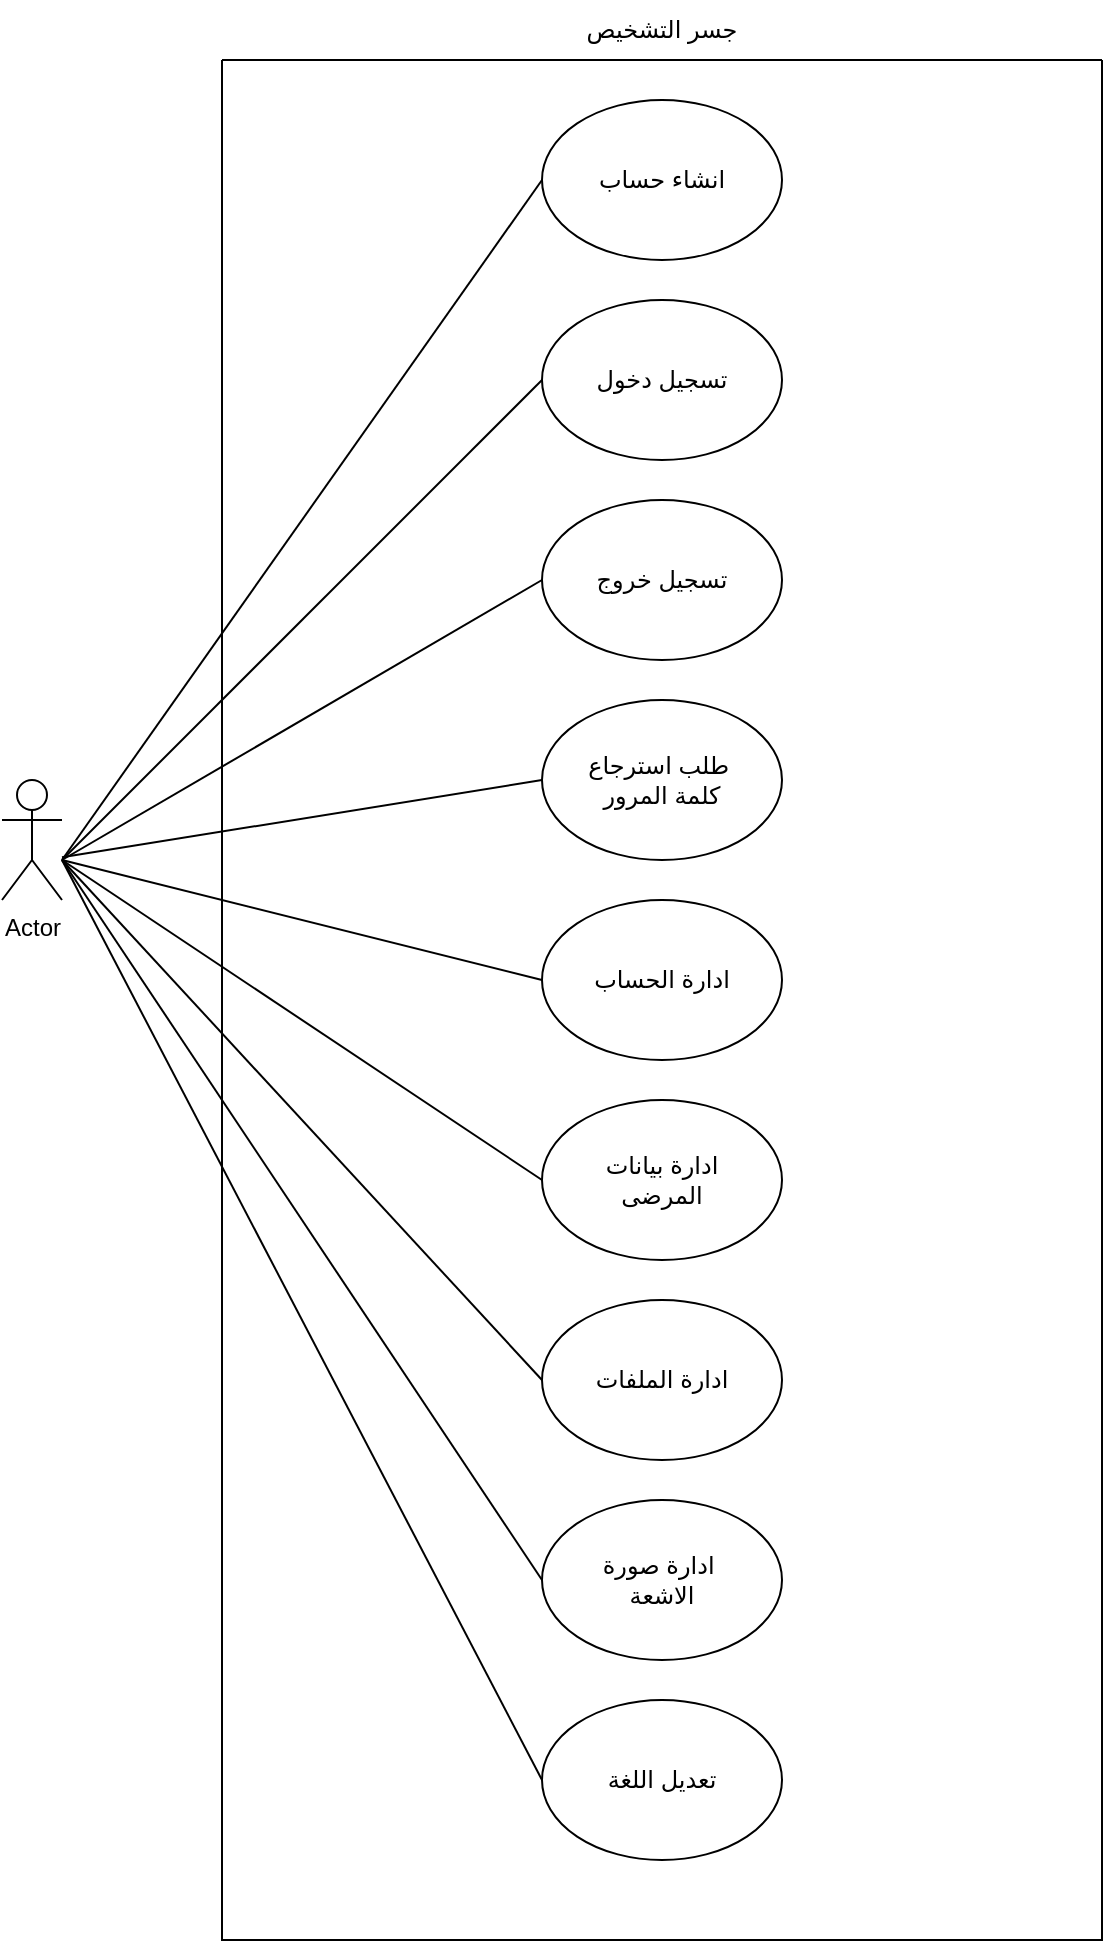 <mxfile version="26.0.4">
  <diagram name="Page-1" id="x_PjVc11yObYdUK3SrKM">
    <mxGraphModel dx="1992" dy="1046" grid="1" gridSize="10" guides="1" tooltips="1" connect="1" arrows="1" fold="1" page="1" pageScale="1" pageWidth="850" pageHeight="1100" math="0" shadow="0">
      <root>
        <mxCell id="0" />
        <mxCell id="1" parent="0" />
        <mxCell id="LSUyIRGO3ml7V9dgrDUq-1" value="Actor" style="shape=umlActor;verticalLabelPosition=bottom;verticalAlign=top;html=1;outlineConnect=0;" parent="1" vertex="1">
          <mxGeometry x="90" y="400" width="30" height="60" as="geometry" />
        </mxCell>
        <mxCell id="LSUyIRGO3ml7V9dgrDUq-2" value="" style="swimlane;startSize=0;" parent="1" vertex="1">
          <mxGeometry x="200" y="40" width="440" height="940" as="geometry" />
        </mxCell>
        <mxCell id="IDCshQqnjku1q6qR8PRN-1" value="انشاء حساب" style="ellipse;whiteSpace=wrap;html=1;" parent="LSUyIRGO3ml7V9dgrDUq-2" vertex="1">
          <mxGeometry x="160" y="20" width="120" height="80" as="geometry" />
        </mxCell>
        <mxCell id="IDCshQqnjku1q6qR8PRN-9" value="ادارة الحساب" style="ellipse;whiteSpace=wrap;html=1;" parent="LSUyIRGO3ml7V9dgrDUq-2" vertex="1">
          <mxGeometry x="160" y="420" width="120" height="80" as="geometry" />
        </mxCell>
        <mxCell id="IDCshQqnjku1q6qR8PRN-8" value="تسجيل خروج" style="ellipse;whiteSpace=wrap;html=1;" parent="LSUyIRGO3ml7V9dgrDUq-2" vertex="1">
          <mxGeometry x="160" y="220" width="120" height="80" as="geometry" />
        </mxCell>
        <mxCell id="IDCshQqnjku1q6qR8PRN-7" value="طلب استرجاع&amp;nbsp;&lt;div&gt;كلمة المرور&lt;/div&gt;" style="ellipse;whiteSpace=wrap;html=1;" parent="LSUyIRGO3ml7V9dgrDUq-2" vertex="1">
          <mxGeometry x="160" y="320" width="120" height="80" as="geometry" />
        </mxCell>
        <mxCell id="IDCshQqnjku1q6qR8PRN-6" value="ادارة بيانات&lt;div&gt;المرضى&lt;/div&gt;" style="ellipse;whiteSpace=wrap;html=1;" parent="LSUyIRGO3ml7V9dgrDUq-2" vertex="1">
          <mxGeometry x="160" y="520" width="120" height="80" as="geometry" />
        </mxCell>
        <mxCell id="IDCshQqnjku1q6qR8PRN-5" value="ادارة صورة&amp;nbsp;&lt;div&gt;الاشعة&lt;/div&gt;" style="ellipse;whiteSpace=wrap;html=1;" parent="LSUyIRGO3ml7V9dgrDUq-2" vertex="1">
          <mxGeometry x="160" y="720" width="120" height="80" as="geometry" />
        </mxCell>
        <mxCell id="IDCshQqnjku1q6qR8PRN-4" value="تعديل اللغة" style="ellipse;whiteSpace=wrap;html=1;" parent="LSUyIRGO3ml7V9dgrDUq-2" vertex="1">
          <mxGeometry x="160" y="820" width="120" height="80" as="geometry" />
        </mxCell>
        <mxCell id="IDCshQqnjku1q6qR8PRN-3" value="ادارة الملفات" style="ellipse;whiteSpace=wrap;html=1;" parent="LSUyIRGO3ml7V9dgrDUq-2" vertex="1">
          <mxGeometry x="160" y="620" width="120" height="80" as="geometry" />
        </mxCell>
        <mxCell id="IDCshQqnjku1q6qR8PRN-2" value="تسجيل دخول" style="ellipse;whiteSpace=wrap;html=1;" parent="LSUyIRGO3ml7V9dgrDUq-2" vertex="1">
          <mxGeometry x="160" y="120" width="120" height="80" as="geometry" />
        </mxCell>
        <mxCell id="4tIVyKQn4jrEs9D6Ye5S-8" value="" style="endArrow=none;html=1;rounded=0;exitX=0;exitY=0.5;exitDx=0;exitDy=0;" edge="1" parent="LSUyIRGO3ml7V9dgrDUq-2" source="IDCshQqnjku1q6qR8PRN-3">
          <mxGeometry width="50" height="50" relative="1" as="geometry">
            <mxPoint x="225" y="610" as="sourcePoint" />
            <mxPoint x="-80" y="400" as="targetPoint" />
          </mxGeometry>
        </mxCell>
        <mxCell id="4tIVyKQn4jrEs9D6Ye5S-9" value="" style="endArrow=none;html=1;rounded=0;entryX=0;entryY=0.5;entryDx=0;entryDy=0;" edge="1" parent="LSUyIRGO3ml7V9dgrDUq-2" target="IDCshQqnjku1q6qR8PRN-5">
          <mxGeometry width="50" height="50" relative="1" as="geometry">
            <mxPoint x="-80" y="400" as="sourcePoint" />
            <mxPoint x="-30" y="460" as="targetPoint" />
          </mxGeometry>
        </mxCell>
        <mxCell id="4tIVyKQn4jrEs9D6Ye5S-1" value="جسر التشخيص" style="text;html=1;align=center;verticalAlign=middle;whiteSpace=wrap;rounded=0;" vertex="1" parent="1">
          <mxGeometry x="380" y="10" width="80" height="30" as="geometry" />
        </mxCell>
        <mxCell id="4tIVyKQn4jrEs9D6Ye5S-2" value="" style="endArrow=none;html=1;rounded=0;entryX=0;entryY=0.5;entryDx=0;entryDy=0;" edge="1" parent="1" target="IDCshQqnjku1q6qR8PRN-1">
          <mxGeometry width="50" height="50" relative="1" as="geometry">
            <mxPoint x="120" y="440" as="sourcePoint" />
            <mxPoint x="170" y="390" as="targetPoint" />
          </mxGeometry>
        </mxCell>
        <mxCell id="4tIVyKQn4jrEs9D6Ye5S-3" value="" style="endArrow=none;html=1;rounded=0;entryX=0;entryY=0.5;entryDx=0;entryDy=0;" edge="1" parent="1" target="IDCshQqnjku1q6qR8PRN-2">
          <mxGeometry width="50" height="50" relative="1" as="geometry">
            <mxPoint x="120" y="440" as="sourcePoint" />
            <mxPoint x="170" y="390" as="targetPoint" />
          </mxGeometry>
        </mxCell>
        <mxCell id="4tIVyKQn4jrEs9D6Ye5S-4" value="" style="endArrow=none;html=1;rounded=0;entryX=0;entryY=0.5;entryDx=0;entryDy=0;" edge="1" parent="1" target="IDCshQqnjku1q6qR8PRN-8">
          <mxGeometry width="50" height="50" relative="1" as="geometry">
            <mxPoint x="120" y="440" as="sourcePoint" />
            <mxPoint x="180" y="400" as="targetPoint" />
          </mxGeometry>
        </mxCell>
        <mxCell id="4tIVyKQn4jrEs9D6Ye5S-5" value="" style="endArrow=none;html=1;rounded=0;entryX=0;entryY=0.5;entryDx=0;entryDy=0;" edge="1" parent="1" target="IDCshQqnjku1q6qR8PRN-7">
          <mxGeometry width="50" height="50" relative="1" as="geometry">
            <mxPoint x="120" y="438.66" as="sourcePoint" />
            <mxPoint x="193.52" y="410.0" as="targetPoint" />
          </mxGeometry>
        </mxCell>
        <mxCell id="4tIVyKQn4jrEs9D6Ye5S-6" value="" style="endArrow=none;html=1;rounded=0;entryX=0;entryY=0.5;entryDx=0;entryDy=0;" edge="1" parent="1" target="IDCshQqnjku1q6qR8PRN-9">
          <mxGeometry width="50" height="50" relative="1" as="geometry">
            <mxPoint x="120" y="440" as="sourcePoint" />
            <mxPoint x="180" y="450" as="targetPoint" />
          </mxGeometry>
        </mxCell>
        <mxCell id="4tIVyKQn4jrEs9D6Ye5S-7" value="" style="endArrow=none;html=1;rounded=0;entryX=0;entryY=0.5;entryDx=0;entryDy=0;" edge="1" parent="1" target="IDCshQqnjku1q6qR8PRN-6">
          <mxGeometry width="50" height="50" relative="1" as="geometry">
            <mxPoint x="120" y="440" as="sourcePoint" />
            <mxPoint x="160" y="490" as="targetPoint" />
          </mxGeometry>
        </mxCell>
        <mxCell id="4tIVyKQn4jrEs9D6Ye5S-10" value="" style="endArrow=none;html=1;rounded=0;entryX=0;entryY=0.5;entryDx=0;entryDy=0;" edge="1" parent="1" target="IDCshQqnjku1q6qR8PRN-4">
          <mxGeometry width="50" height="50" relative="1" as="geometry">
            <mxPoint x="120" y="440" as="sourcePoint" />
            <mxPoint x="170" y="560" as="targetPoint" />
          </mxGeometry>
        </mxCell>
      </root>
    </mxGraphModel>
  </diagram>
</mxfile>
